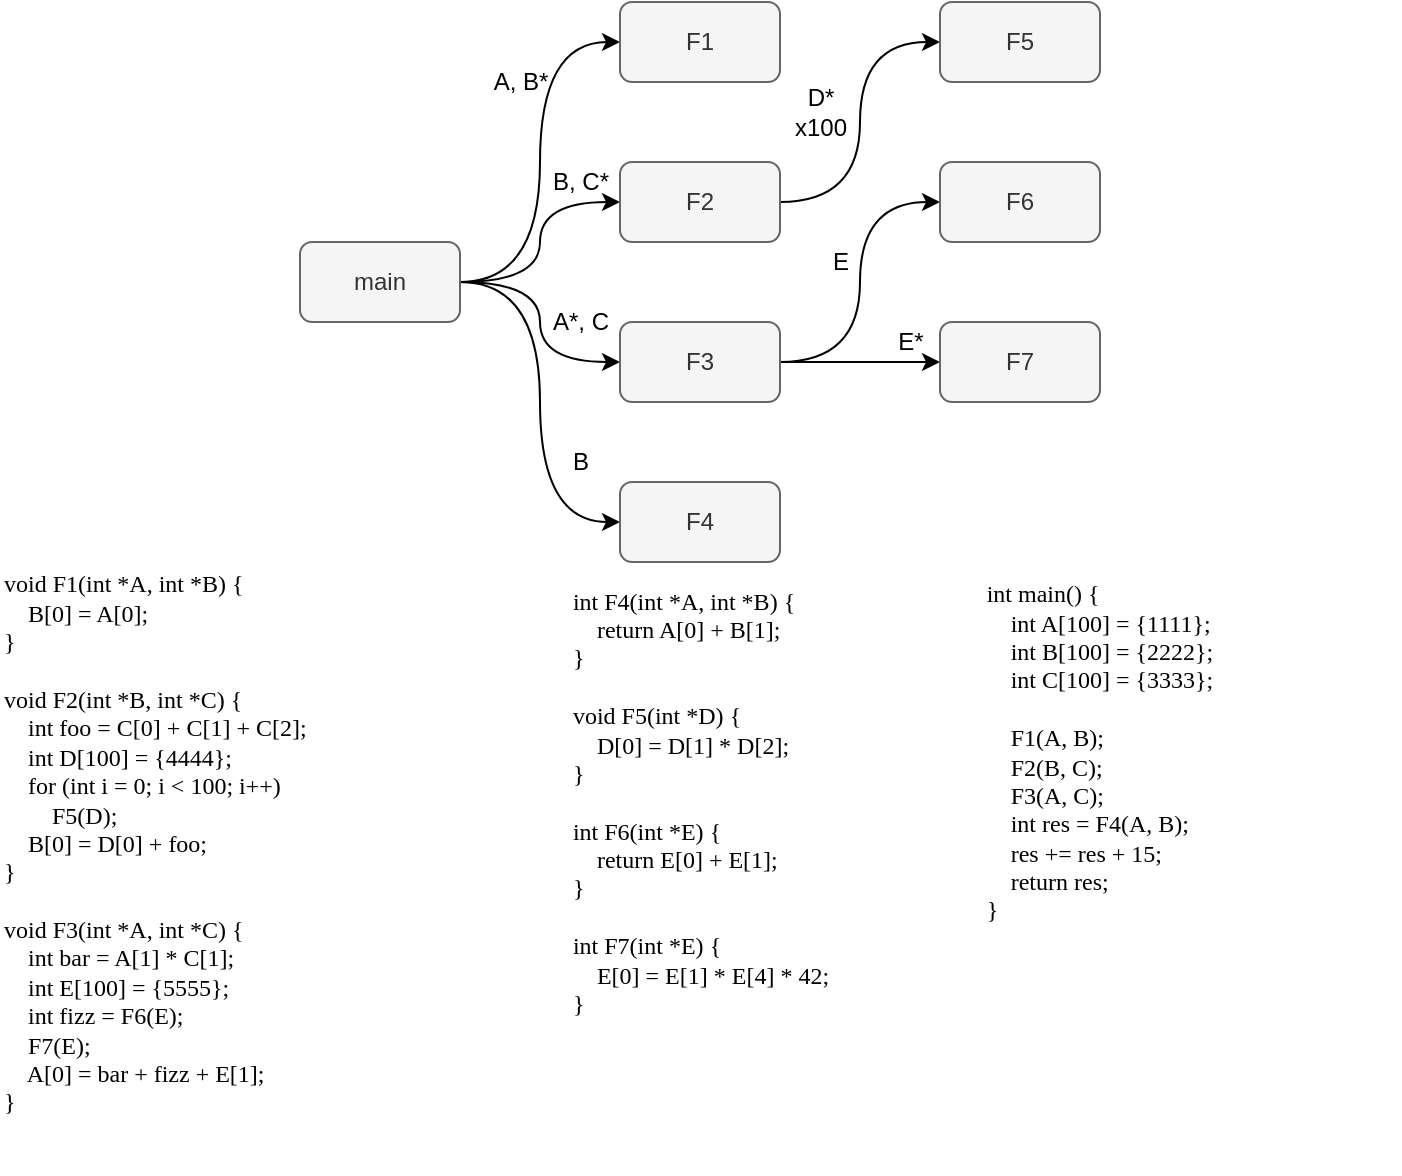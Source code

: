 <mxfile version="19.0.3" type="device" pages="2"><diagram id="uOb1Dn46EFhy-YvjQuvv" name="CallGraph"><mxGraphModel dx="1420" dy="855" grid="1" gridSize="10" guides="1" tooltips="1" connect="1" arrows="1" fold="1" page="1" pageScale="1" pageWidth="827" pageHeight="1169" math="0" shadow="0"><root><mxCell id="0"/><mxCell id="1" parent="0"/><mxCell id="yUHnbxzOHmaxfHTsOS4c-13" style="edgeStyle=orthogonalEdgeStyle;orthogonalLoop=1;jettySize=auto;html=1;exitX=1;exitY=0.5;exitDx=0;exitDy=0;entryX=0;entryY=0.5;entryDx=0;entryDy=0;curved=1;" parent="1" source="yUHnbxzOHmaxfHTsOS4c-1" target="yUHnbxzOHmaxfHTsOS4c-2" edge="1"><mxGeometry relative="1" as="geometry"/></mxCell><mxCell id="yUHnbxzOHmaxfHTsOS4c-14" style="edgeStyle=orthogonalEdgeStyle;curved=1;orthogonalLoop=1;jettySize=auto;html=1;exitX=1;exitY=0.5;exitDx=0;exitDy=0;" parent="1" source="yUHnbxzOHmaxfHTsOS4c-1" target="yUHnbxzOHmaxfHTsOS4c-3" edge="1"><mxGeometry relative="1" as="geometry"/></mxCell><mxCell id="yUHnbxzOHmaxfHTsOS4c-15" style="edgeStyle=orthogonalEdgeStyle;curved=1;orthogonalLoop=1;jettySize=auto;html=1;exitX=1;exitY=0.5;exitDx=0;exitDy=0;entryX=0;entryY=0.5;entryDx=0;entryDy=0;" parent="1" source="yUHnbxzOHmaxfHTsOS4c-1" target="yUHnbxzOHmaxfHTsOS4c-4" edge="1"><mxGeometry relative="1" as="geometry"/></mxCell><mxCell id="yUHnbxzOHmaxfHTsOS4c-16" style="edgeStyle=orthogonalEdgeStyle;curved=1;orthogonalLoop=1;jettySize=auto;html=1;exitX=1;exitY=0.5;exitDx=0;exitDy=0;entryX=0;entryY=0.5;entryDx=0;entryDy=0;" parent="1" source="yUHnbxzOHmaxfHTsOS4c-1" target="yUHnbxzOHmaxfHTsOS4c-5" edge="1"><mxGeometry relative="1" as="geometry"/></mxCell><mxCell id="yUHnbxzOHmaxfHTsOS4c-1" value="main" style="rounded=1;whiteSpace=wrap;html=1;fillColor=#f5f5f5;fontColor=#333333;strokeColor=#666666;" parent="1" vertex="1"><mxGeometry x="150" y="120" width="80" height="40" as="geometry"/></mxCell><mxCell id="yUHnbxzOHmaxfHTsOS4c-2" value="F1" style="rounded=1;whiteSpace=wrap;html=1;fillColor=#f5f5f5;fontColor=#333333;strokeColor=#666666;" parent="1" vertex="1"><mxGeometry x="310" width="80" height="40" as="geometry"/></mxCell><mxCell id="yUHnbxzOHmaxfHTsOS4c-28" style="edgeStyle=orthogonalEdgeStyle;curved=1;orthogonalLoop=1;jettySize=auto;html=1;exitX=1;exitY=0.5;exitDx=0;exitDy=0;entryX=0;entryY=0.5;entryDx=0;entryDy=0;" parent="1" source="yUHnbxzOHmaxfHTsOS4c-3" target="yUHnbxzOHmaxfHTsOS4c-27" edge="1"><mxGeometry relative="1" as="geometry"/></mxCell><mxCell id="yUHnbxzOHmaxfHTsOS4c-3" value="F2" style="rounded=1;whiteSpace=wrap;html=1;fillColor=#f5f5f5;fontColor=#333333;strokeColor=#666666;" parent="1" vertex="1"><mxGeometry x="310" y="80" width="80" height="40" as="geometry"/></mxCell><mxCell id="yUHnbxzOHmaxfHTsOS4c-29" style="edgeStyle=orthogonalEdgeStyle;curved=1;orthogonalLoop=1;jettySize=auto;html=1;exitX=1;exitY=0.5;exitDx=0;exitDy=0;entryX=0;entryY=0.5;entryDx=0;entryDy=0;" parent="1" source="yUHnbxzOHmaxfHTsOS4c-4" target="yUHnbxzOHmaxfHTsOS4c-6" edge="1"><mxGeometry relative="1" as="geometry"/></mxCell><mxCell id="yUHnbxzOHmaxfHTsOS4c-30" style="edgeStyle=orthogonalEdgeStyle;curved=1;orthogonalLoop=1;jettySize=auto;html=1;exitX=1;exitY=0.5;exitDx=0;exitDy=0;entryX=0;entryY=0.5;entryDx=0;entryDy=0;" parent="1" source="yUHnbxzOHmaxfHTsOS4c-4" target="yUHnbxzOHmaxfHTsOS4c-7" edge="1"><mxGeometry relative="1" as="geometry"/></mxCell><mxCell id="yUHnbxzOHmaxfHTsOS4c-4" value="F3" style="rounded=1;whiteSpace=wrap;html=1;fillColor=#f5f5f5;fontColor=#333333;strokeColor=#666666;" parent="1" vertex="1"><mxGeometry x="310" y="160" width="80" height="40" as="geometry"/></mxCell><mxCell id="yUHnbxzOHmaxfHTsOS4c-5" value="F4" style="rounded=1;whiteSpace=wrap;html=1;fillColor=#f5f5f5;fontColor=#333333;strokeColor=#666666;" parent="1" vertex="1"><mxGeometry x="310" y="240" width="80" height="40" as="geometry"/></mxCell><mxCell id="yUHnbxzOHmaxfHTsOS4c-6" value="F6" style="rounded=1;whiteSpace=wrap;html=1;fillColor=#f5f5f5;fontColor=#333333;strokeColor=#666666;" parent="1" vertex="1"><mxGeometry x="470" y="80" width="80" height="40" as="geometry"/></mxCell><mxCell id="yUHnbxzOHmaxfHTsOS4c-7" value="F7" style="rounded=1;whiteSpace=wrap;html=1;fillColor=#f5f5f5;fontColor=#333333;strokeColor=#666666;" parent="1" vertex="1"><mxGeometry x="470" y="160" width="80" height="40" as="geometry"/></mxCell><mxCell id="yUHnbxzOHmaxfHTsOS4c-27" value="F5" style="rounded=1;whiteSpace=wrap;html=1;fillColor=#f5f5f5;fontColor=#333333;strokeColor=#666666;" parent="1" vertex="1"><mxGeometry x="470" width="80" height="40" as="geometry"/></mxCell><mxCell id="yUHnbxzOHmaxfHTsOS4c-33" value="A, B*" style="text;html=1;align=center;verticalAlign=middle;resizable=0;points=[];autosize=1;strokeColor=none;fillColor=none;" parent="1" vertex="1"><mxGeometry x="240" y="30" width="40" height="20" as="geometry"/></mxCell><mxCell id="yUHnbxzOHmaxfHTsOS4c-34" value="B, C*" style="text;html=1;align=center;verticalAlign=middle;resizable=0;points=[];autosize=1;strokeColor=none;fillColor=none;" parent="1" vertex="1"><mxGeometry x="270" y="80" width="40" height="20" as="geometry"/></mxCell><mxCell id="yUHnbxzOHmaxfHTsOS4c-35" value="D*&lt;br&gt;x100" style="text;html=1;align=center;verticalAlign=middle;resizable=0;points=[];autosize=1;strokeColor=none;fillColor=none;" parent="1" vertex="1"><mxGeometry x="390" y="40" width="40" height="30" as="geometry"/></mxCell><mxCell id="yUHnbxzOHmaxfHTsOS4c-36" value="A*, C" style="text;html=1;align=center;verticalAlign=middle;resizable=0;points=[];autosize=1;strokeColor=none;fillColor=none;" parent="1" vertex="1"><mxGeometry x="270" y="150" width="40" height="20" as="geometry"/></mxCell><mxCell id="yUHnbxzOHmaxfHTsOS4c-37" value="E" style="text;html=1;align=center;verticalAlign=middle;resizable=0;points=[];autosize=1;strokeColor=none;fillColor=none;" parent="1" vertex="1"><mxGeometry x="410" y="120" width="20" height="20" as="geometry"/></mxCell><mxCell id="yUHnbxzOHmaxfHTsOS4c-38" value="E*" style="text;html=1;align=center;verticalAlign=middle;resizable=0;points=[];autosize=1;strokeColor=none;fillColor=none;" parent="1" vertex="1"><mxGeometry x="440" y="160" width="30" height="20" as="geometry"/></mxCell><mxCell id="yUHnbxzOHmaxfHTsOS4c-39" value="B" style="text;html=1;align=center;verticalAlign=middle;resizable=0;points=[];autosize=1;strokeColor=none;fillColor=none;" parent="1" vertex="1"><mxGeometry x="280" y="220" width="20" height="20" as="geometry"/></mxCell><mxCell id="L_Vw_yPpaxrtFoWF1IhH-4" value="&lt;div&gt;void F1(int *A, int *B)&amp;nbsp;&lt;span style=&quot;background-color: initial;&quot;&gt;{&lt;/span&gt;&lt;/div&gt;&lt;div&gt;&amp;nbsp; &amp;nbsp; B[0] = A[0];&lt;/div&gt;&lt;div&gt;}&lt;/div&gt;&lt;div&gt;&lt;br&gt;&lt;/div&gt;&lt;div&gt;void F2(int *B, int *C)&amp;nbsp;&lt;span style=&quot;background-color: initial;&quot;&gt;{&lt;/span&gt;&lt;/div&gt;&lt;div&gt;&amp;nbsp; &amp;nbsp; int foo = C[0] + C[1] + C[2];&lt;/div&gt;&lt;div&gt;&amp;nbsp; &amp;nbsp; int D[100] = {4444};&lt;br&gt;&amp;nbsp; &amp;nbsp; for (int i = 0; i &amp;lt; 100; i++)&lt;/div&gt;&lt;div&gt;&amp;nbsp; &amp;nbsp; &amp;nbsp; &amp;nbsp; F5(D);&lt;/div&gt;&lt;div&gt;&amp;nbsp; &amp;nbsp; B[0] = D[0] + foo;&lt;/div&gt;&lt;div&gt;}&lt;/div&gt;&lt;div&gt;&lt;br&gt;&lt;/div&gt;&lt;div&gt;void F3(int *A, int *C)&amp;nbsp;&lt;span style=&quot;background-color: initial;&quot;&gt;{&lt;/span&gt;&lt;/div&gt;&lt;div&gt;&amp;nbsp; &amp;nbsp; int bar = A[1] * C[1];&lt;/div&gt;&lt;div&gt;&amp;nbsp; &amp;nbsp; int E[100] = {5555};&lt;/div&gt;&lt;div&gt;&amp;nbsp; &amp;nbsp; int fizz = F6(E);&lt;/div&gt;&lt;div&gt;&amp;nbsp; &amp;nbsp; F7(E);&lt;/div&gt;&lt;div&gt;&amp;nbsp; &amp;nbsp; A[0] = bar + fizz + E[1];&lt;/div&gt;&lt;div&gt;}&lt;/div&gt;&lt;div&gt;&lt;br&gt;&lt;/div&gt;&lt;div&gt;&lt;br&gt;&lt;/div&gt;" style="text;html=1;align=left;verticalAlign=middle;resizable=0;points=[];autosize=1;strokeColor=none;fillColor=none;fontFamily=Lucida Console;" parent="1" vertex="1"><mxGeometry y="285" width="250" height="300" as="geometry"/></mxCell><mxCell id="L_Vw_yPpaxrtFoWF1IhH-6" value="&lt;div style=&quot;text-align: left;&quot;&gt;int main()&amp;nbsp;&lt;span style=&quot;background-color: initial;&quot;&gt;{&lt;/span&gt;&lt;/div&gt;&lt;div style=&quot;text-align: left;&quot;&gt;&amp;nbsp; &amp;nbsp; int A[100] = {1111};&lt;/div&gt;&lt;div style=&quot;text-align: left;&quot;&gt;&amp;nbsp; &amp;nbsp; int B[100] = {2222};&lt;/div&gt;&lt;div style=&quot;text-align: left;&quot;&gt;&amp;nbsp; &amp;nbsp; int C[100] = {3333};&lt;/div&gt;&lt;div style=&quot;text-align: left;&quot;&gt;&lt;br&gt;&lt;/div&gt;&lt;div style=&quot;text-align: left;&quot;&gt;&amp;nbsp; &amp;nbsp; F1(A, B);&lt;/div&gt;&lt;div style=&quot;text-align: left;&quot;&gt;&amp;nbsp; &amp;nbsp; F2(B, C);&lt;/div&gt;&lt;div style=&quot;text-align: left;&quot;&gt;&amp;nbsp; &amp;nbsp; F3(A, C);&lt;/div&gt;&lt;div style=&quot;text-align: left;&quot;&gt;&amp;nbsp; &amp;nbsp; int res = F4(A, B);&lt;/div&gt;&lt;div style=&quot;text-align: left;&quot;&gt;&amp;nbsp; &amp;nbsp; res += res + 15;&lt;/div&gt;&lt;div style=&quot;text-align: left;&quot;&gt;&amp;nbsp; &amp;nbsp; return res;&lt;/div&gt;&lt;div style=&quot;text-align: left;&quot;&gt;}&lt;/div&gt;" style="text;html=1;strokeColor=none;fillColor=none;align=center;verticalAlign=middle;whiteSpace=wrap;rounded=0;fontFamily=Lucida Console;" parent="1" vertex="1"><mxGeometry x="400" y="290" width="300" height="170" as="geometry"/></mxCell><mxCell id="L_Vw_yPpaxrtFoWF1IhH-7" value="&lt;div style=&quot;text-align: left;&quot;&gt;int F4(int *A, int *B)&amp;nbsp;&lt;span style=&quot;background-color: initial;&quot;&gt;{&lt;/span&gt;&lt;/div&gt;&lt;div style=&quot;text-align: left;&quot;&gt;&amp;nbsp; &amp;nbsp; return A[0] + B[1];&lt;/div&gt;&lt;div style=&quot;text-align: left;&quot;&gt;}&lt;/div&gt;&lt;div style=&quot;text-align: left;&quot;&gt;&lt;br&gt;&lt;/div&gt;&lt;div style=&quot;text-align: left;&quot;&gt;void F5(int *D)&amp;nbsp;&lt;span style=&quot;background-color: initial;&quot;&gt;{&lt;/span&gt;&lt;/div&gt;&lt;div style=&quot;text-align: left;&quot;&gt;&amp;nbsp; &amp;nbsp; D[0] = D[1] * D[2];&lt;/div&gt;&lt;div style=&quot;text-align: left;&quot;&gt;}&lt;/div&gt;&lt;div style=&quot;text-align: left;&quot;&gt;&lt;br&gt;&lt;/div&gt;&lt;div style=&quot;text-align: left;&quot;&gt;int F6(int *E)&amp;nbsp;&lt;span style=&quot;background-color: initial;&quot;&gt;{&lt;/span&gt;&lt;/div&gt;&lt;div style=&quot;text-align: left;&quot;&gt;&amp;nbsp; &amp;nbsp; return E[0] + E[1];&lt;/div&gt;&lt;div style=&quot;text-align: left;&quot;&gt;}&lt;/div&gt;&lt;div style=&quot;text-align: left;&quot;&gt;&lt;br&gt;&lt;/div&gt;&lt;div style=&quot;text-align: left;&quot;&gt;int F7(int *E)&amp;nbsp;&lt;span style=&quot;background-color: initial;&quot;&gt;{&lt;/span&gt;&lt;/div&gt;&lt;div style=&quot;text-align: left;&quot;&gt;&amp;nbsp; &amp;nbsp; E[0] = E[1] * E[4] * 42;&lt;/div&gt;&lt;div style=&quot;text-align: left;&quot;&gt;}&lt;/div&gt;" style="text;html=1;align=center;verticalAlign=middle;resizable=0;points=[];autosize=1;strokeColor=none;fillColor=none;fontFamily=Lucida Console;" parent="1" vertex="1"><mxGeometry x="240" y="290" width="220" height="220" as="geometry"/></mxCell></root></mxGraphModel></diagram><diagram id="0TKySWU1hOoSKmBNbqTk" name="CallToTask"><mxGraphModel dx="1420" dy="855" grid="1" gridSize="10" guides="1" tooltips="1" connect="1" arrows="1" fold="1" page="1" pageScale="1" pageWidth="827" pageHeight="1169" math="0" shadow="0"><root><mxCell id="0"/><mxCell id="1" parent="0"/><mxCell id="pjic34qj4BnbZfcD38BJ-1" style="edgeStyle=orthogonalEdgeStyle;curved=1;orthogonalLoop=1;jettySize=auto;html=1;exitX=1;exitY=0.5;exitDx=0;exitDy=0;entryX=0;entryY=0.5;entryDx=0;entryDy=0;" parent="1" source="pjic34qj4BnbZfcD38BJ-11" target="pjic34qj4BnbZfcD38BJ-12" edge="1"><mxGeometry relative="1" as="geometry"/></mxCell><mxCell id="pjic34qj4BnbZfcD38BJ-2" style="edgeStyle=orthogonalEdgeStyle;curved=1;orthogonalLoop=1;jettySize=auto;html=1;exitX=1;exitY=0.5;exitDx=0;exitDy=0;entryX=0;entryY=0.5;entryDx=0;entryDy=0;" parent="1" source="pjic34qj4BnbZfcD38BJ-11" target="pjic34qj4BnbZfcD38BJ-13" edge="1"><mxGeometry relative="1" as="geometry"/></mxCell><mxCell id="pjic34qj4BnbZfcD38BJ-3" style="edgeStyle=orthogonalEdgeStyle;curved=1;orthogonalLoop=1;jettySize=auto;html=1;exitX=1;exitY=0.5;exitDx=0;exitDy=0;entryX=0;entryY=0.5;entryDx=0;entryDy=0;" parent="1" source="pjic34qj4BnbZfcD38BJ-11" target="pjic34qj4BnbZfcD38BJ-14" edge="1"><mxGeometry relative="1" as="geometry"/></mxCell><mxCell id="pjic34qj4BnbZfcD38BJ-4" style="edgeStyle=orthogonalEdgeStyle;curved=1;orthogonalLoop=1;jettySize=auto;html=1;exitX=1;exitY=0.5;exitDx=0;exitDy=0;entryX=0;entryY=0.5;entryDx=0;entryDy=0;" parent="1" source="pjic34qj4BnbZfcD38BJ-11" target="pjic34qj4BnbZfcD38BJ-16" edge="1"><mxGeometry relative="1" as="geometry"/></mxCell><mxCell id="pjic34qj4BnbZfcD38BJ-5" style="edgeStyle=orthogonalEdgeStyle;curved=1;orthogonalLoop=1;jettySize=auto;html=1;exitX=1;exitY=0.5;exitDx=0;exitDy=0;entryX=0;entryY=0.5;entryDx=0;entryDy=0;" parent="1" source="pjic34qj4BnbZfcD38BJ-11" target="pjic34qj4BnbZfcD38BJ-17" edge="1"><mxGeometry relative="1" as="geometry"/></mxCell><mxCell id="pjic34qj4BnbZfcD38BJ-6" style="edgeStyle=orthogonalEdgeStyle;curved=1;orthogonalLoop=1;jettySize=auto;html=1;exitX=1;exitY=0.5;exitDx=0;exitDy=0;entryX=0;entryY=0.5;entryDx=0;entryDy=0;" parent="1" source="pjic34qj4BnbZfcD38BJ-11" target="pjic34qj4BnbZfcD38BJ-18" edge="1"><mxGeometry relative="1" as="geometry"/></mxCell><mxCell id="pjic34qj4BnbZfcD38BJ-7" style="edgeStyle=orthogonalEdgeStyle;curved=1;orthogonalLoop=1;jettySize=auto;html=1;exitX=1;exitY=0.5;exitDx=0;exitDy=0;entryX=0;entryY=0.5;entryDx=0;entryDy=0;" parent="1" source="pjic34qj4BnbZfcD38BJ-11" target="pjic34qj4BnbZfcD38BJ-20" edge="1"><mxGeometry relative="1" as="geometry"/></mxCell><mxCell id="pjic34qj4BnbZfcD38BJ-8" style="edgeStyle=orthogonalEdgeStyle;curved=1;orthogonalLoop=1;jettySize=auto;html=1;exitX=1;exitY=0.5;exitDx=0;exitDy=0;entryX=0;entryY=0.5;entryDx=0;entryDy=0;" parent="1" source="pjic34qj4BnbZfcD38BJ-11" target="pjic34qj4BnbZfcD38BJ-19" edge="1"><mxGeometry relative="1" as="geometry"/></mxCell><mxCell id="pjic34qj4BnbZfcD38BJ-9" style="edgeStyle=orthogonalEdgeStyle;curved=1;orthogonalLoop=1;jettySize=auto;html=1;exitX=1;exitY=0.5;exitDx=0;exitDy=0;entryX=0;entryY=0.5;entryDx=0;entryDy=0;" parent="1" source="pjic34qj4BnbZfcD38BJ-11" target="pjic34qj4BnbZfcD38BJ-21" edge="1"><mxGeometry relative="1" as="geometry"/></mxCell><mxCell id="pjic34qj4BnbZfcD38BJ-10" style="edgeStyle=orthogonalEdgeStyle;curved=1;orthogonalLoop=1;jettySize=auto;html=1;exitX=1;exitY=0.5;exitDx=0;exitDy=0;entryX=0;entryY=0.5;entryDx=0;entryDy=0;" parent="1" source="pjic34qj4BnbZfcD38BJ-11" target="pjic34qj4BnbZfcD38BJ-15" edge="1"><mxGeometry relative="1" as="geometry"/></mxCell><mxCell id="pjic34qj4BnbZfcD38BJ-11" value="main" style="rounded=1;whiteSpace=wrap;html=1;fillColor=#f5f5f5;strokeColor=#666666;fontColor=#333333;" parent="1" vertex="1"><mxGeometry y="200" width="80" height="40" as="geometry"/></mxCell><mxCell id="pjic34qj4BnbZfcD38BJ-12" value="F1" style="rounded=1;whiteSpace=wrap;html=1;" parent="1" vertex="1"><mxGeometry x="240" width="80" height="40" as="geometry"/></mxCell><mxCell id="pjic34qj4BnbZfcD38BJ-13" value="F2_A" style="rounded=1;whiteSpace=wrap;html=1;" parent="1" vertex="1"><mxGeometry x="240" y="50" width="80" height="40" as="geometry"/></mxCell><mxCell id="pjic34qj4BnbZfcD38BJ-14" value="F5" style="rounded=1;whiteSpace=wrap;html=1;" parent="1" vertex="1"><mxGeometry x="240" y="100" width="80" height="40" as="geometry"/></mxCell><mxCell id="pjic34qj4BnbZfcD38BJ-15" value="F4" style="rounded=1;whiteSpace=wrap;html=1;fillColor=#f5f5f5;fontColor=#333333;strokeColor=#666666;" parent="1" vertex="1"><mxGeometry x="240" y="450" width="80" height="40" as="geometry"/></mxCell><mxCell id="pjic34qj4BnbZfcD38BJ-16" value="F2_B" style="rounded=1;whiteSpace=wrap;html=1;" parent="1" vertex="1"><mxGeometry x="240" y="150" width="80" height="40" as="geometry"/></mxCell><mxCell id="pjic34qj4BnbZfcD38BJ-17" value="F3_A" style="rounded=1;whiteSpace=wrap;html=1;" parent="1" vertex="1"><mxGeometry x="240" y="200" width="80" height="40" as="geometry"/></mxCell><mxCell id="pjic34qj4BnbZfcD38BJ-18" value="F6" style="rounded=1;whiteSpace=wrap;html=1;" parent="1" vertex="1"><mxGeometry x="240" y="250" width="80" height="40" as="geometry"/></mxCell><mxCell id="pjic34qj4BnbZfcD38BJ-19" value="F7" style="rounded=1;whiteSpace=wrap;html=1;fillColor=#f5f5f5;fontColor=#333333;strokeColor=#666666;" parent="1" vertex="1"><mxGeometry x="240" y="350" width="80" height="40" as="geometry"/></mxCell><mxCell id="pjic34qj4BnbZfcD38BJ-20" value="F3_B" style="rounded=1;whiteSpace=wrap;html=1;" parent="1" vertex="1"><mxGeometry x="240" y="300" width="80" height="40" as="geometry"/></mxCell><mxCell id="pjic34qj4BnbZfcD38BJ-21" value="F3_C" style="rounded=1;whiteSpace=wrap;html=1;fillColor=#f5f5f5;fontColor=#333333;strokeColor=#666666;" parent="1" vertex="1"><mxGeometry x="240" y="400" width="80" height="40" as="geometry"/></mxCell><mxCell id="pjic34qj4BnbZfcD38BJ-22" value="A, B*" style="text;html=1;align=center;verticalAlign=middle;resizable=0;points=[];autosize=1;strokeColor=none;fillColor=none;" parent="1" vertex="1"><mxGeometry x="180" width="40" height="20" as="geometry"/></mxCell><mxCell id="pjic34qj4BnbZfcD38BJ-23" value="foo*, C, D*" style="text;html=1;align=center;verticalAlign=middle;resizable=0;points=[];autosize=1;strokeColor=none;fillColor=none;" parent="1" vertex="1"><mxGeometry x="175" y="50" width="70" height="20" as="geometry"/></mxCell><mxCell id="pjic34qj4BnbZfcD38BJ-24" value="D*&lt;br&gt;x100" style="text;html=1;align=center;verticalAlign=middle;resizable=0;points=[];autosize=1;strokeColor=none;fillColor=none;" parent="1" vertex="1"><mxGeometry x="195" y="90" width="40" height="30" as="geometry"/></mxCell><mxCell id="pjic34qj4BnbZfcD38BJ-25" value="B, D, foo" style="text;html=1;align=center;verticalAlign=middle;resizable=0;points=[];autosize=1;strokeColor=none;fillColor=none;" parent="1" vertex="1"><mxGeometry x="180" y="150" width="60" height="20" as="geometry"/></mxCell><mxCell id="pjic34qj4BnbZfcD38BJ-26" value="A, C, E*" style="text;html=1;align=center;verticalAlign=middle;resizable=0;points=[];autosize=1;strokeColor=none;fillColor=none;" parent="1" vertex="1"><mxGeometry x="180" y="200" width="60" height="20" as="geometry"/></mxCell><mxCell id="pjic34qj4BnbZfcD38BJ-27" value="fizz*, E*" style="text;html=1;align=center;verticalAlign=middle;resizable=0;points=[];autosize=1;strokeColor=none;fillColor=none;" parent="1" vertex="1"><mxGeometry x="185" y="250" width="60" height="20" as="geometry"/></mxCell><mxCell id="pjic34qj4BnbZfcD38BJ-28" value="E*" style="text;html=1;align=center;verticalAlign=middle;resizable=0;points=[];autosize=1;strokeColor=none;fillColor=none;" parent="1" vertex="1"><mxGeometry x="210" y="350" width="30" height="20" as="geometry"/></mxCell><mxCell id="pjic34qj4BnbZfcD38BJ-29" value="A*, bar, &lt;br&gt;fizz, E" style="text;html=1;align=center;verticalAlign=middle;resizable=0;points=[];autosize=1;strokeColor=none;fillColor=none;" parent="1" vertex="1"><mxGeometry x="190" y="385" width="50" height="30" as="geometry"/></mxCell><mxCell id="pjic34qj4BnbZfcD38BJ-30" value="A, B" style="text;html=1;align=center;verticalAlign=middle;resizable=0;points=[];autosize=1;strokeColor=none;fillColor=none;" parent="1" vertex="1"><mxGeometry x="200" y="450" width="40" height="20" as="geometry"/></mxCell><mxCell id="pjic34qj4BnbZfcD38BJ-31" style="edgeStyle=orthogonalEdgeStyle;curved=1;orthogonalLoop=1;jettySize=auto;html=1;exitX=0.5;exitY=1;exitDx=0;exitDy=0;entryX=0.5;entryY=0;entryDx=0;entryDy=0;" parent="1" source="pjic34qj4BnbZfcD38BJ-35" target="pjic34qj4BnbZfcD38BJ-37" edge="1"><mxGeometry relative="1" as="geometry"/></mxCell><mxCell id="pjic34qj4BnbZfcD38BJ-32" style="edgeStyle=orthogonalEdgeStyle;curved=1;orthogonalLoop=1;jettySize=auto;html=1;exitX=0.5;exitY=1;exitDx=0;exitDy=0;" parent="1" source="pjic34qj4BnbZfcD38BJ-35" target="pjic34qj4BnbZfcD38BJ-41" edge="1"><mxGeometry relative="1" as="geometry"/></mxCell><mxCell id="pjic34qj4BnbZfcD38BJ-33" style="edgeStyle=orthogonalEdgeStyle;curved=1;orthogonalLoop=1;jettySize=auto;html=1;exitX=0.5;exitY=1;exitDx=0;exitDy=0;" parent="1" source="pjic34qj4BnbZfcD38BJ-35" target="pjic34qj4BnbZfcD38BJ-52" edge="1"><mxGeometry relative="1" as="geometry"/></mxCell><mxCell id="pjic34qj4BnbZfcD38BJ-34" style="edgeStyle=orthogonalEdgeStyle;curved=1;orthogonalLoop=1;jettySize=auto;html=1;exitX=0.5;exitY=1;exitDx=0;exitDy=0;entryX=0.5;entryY=0;entryDx=0;entryDy=0;" parent="1" source="pjic34qj4BnbZfcD38BJ-35" target="pjic34qj4BnbZfcD38BJ-63" edge="1"><mxGeometry relative="1" as="geometry"><Array as="points"><mxPoint x="520" y="60"/><mxPoint x="730" y="60"/><mxPoint x="730" y="120"/><mxPoint x="720" y="120"/></Array></mxGeometry></mxCell><mxCell id="pjic34qj4BnbZfcD38BJ-35" value="main_begin" style="rounded=0;whiteSpace=wrap;html=1;" parent="1" vertex="1"><mxGeometry x="480" width="80" height="40" as="geometry"/></mxCell><mxCell id="pjic34qj4BnbZfcD38BJ-36" style="edgeStyle=orthogonalEdgeStyle;curved=1;orthogonalLoop=1;jettySize=auto;html=1;exitX=0.5;exitY=1;exitDx=0;exitDy=0;entryX=0.5;entryY=0;entryDx=0;entryDy=0;" parent="1" source="pjic34qj4BnbZfcD38BJ-37" target="pjic34qj4BnbZfcD38BJ-47" edge="1"><mxGeometry relative="1" as="geometry"><Array as="points"><mxPoint x="400" y="200"/><mxPoint x="440" y="200"/></Array></mxGeometry></mxCell><mxCell id="pjic34qj4BnbZfcD38BJ-37" value="F1" style="rounded=0;whiteSpace=wrap;html=1;" parent="1" vertex="1"><mxGeometry x="360" y="80" width="80" height="40" as="geometry"/></mxCell><mxCell id="pjic34qj4BnbZfcD38BJ-38" value="A, B" style="text;html=1;align=center;verticalAlign=middle;resizable=0;points=[];autosize=1;strokeColor=none;fillColor=none;" parent="1" vertex="1"><mxGeometry x="410" y="40" width="40" height="20" as="geometry"/></mxCell><mxCell id="pjic34qj4BnbZfcD38BJ-39" style="edgeStyle=orthogonalEdgeStyle;curved=1;orthogonalLoop=1;jettySize=auto;html=1;exitX=0.5;exitY=1;exitDx=0;exitDy=0;entryX=0.5;entryY=0;entryDx=0;entryDy=0;" parent="1" source="pjic34qj4BnbZfcD38BJ-41" target="pjic34qj4BnbZfcD38BJ-44" edge="1"><mxGeometry relative="1" as="geometry"/></mxCell><mxCell id="pjic34qj4BnbZfcD38BJ-40" style="edgeStyle=orthogonalEdgeStyle;curved=1;orthogonalLoop=1;jettySize=auto;html=1;exitX=0.5;exitY=1;exitDx=0;exitDy=0;entryX=0.5;entryY=0;entryDx=0;entryDy=0;" parent="1" source="pjic34qj4BnbZfcD38BJ-41" target="pjic34qj4BnbZfcD38BJ-47" edge="1"><mxGeometry relative="1" as="geometry"><Array as="points"><mxPoint x="520" y="150"/><mxPoint x="440" y="150"/></Array></mxGeometry></mxCell><mxCell id="pjic34qj4BnbZfcD38BJ-41" value="F2_A" style="rounded=0;whiteSpace=wrap;html=1;" parent="1" vertex="1"><mxGeometry x="480" y="80" width="80" height="40" as="geometry"/></mxCell><mxCell id="pjic34qj4BnbZfcD38BJ-42" value="C" style="text;html=1;align=center;verticalAlign=middle;resizable=0;points=[];autosize=1;strokeColor=none;fillColor=none;" parent="1" vertex="1"><mxGeometry x="525" y="60" width="20" height="20" as="geometry"/></mxCell><mxCell id="pjic34qj4BnbZfcD38BJ-43" style="edgeStyle=orthogonalEdgeStyle;curved=1;orthogonalLoop=1;jettySize=auto;html=1;exitX=0.5;exitY=1;exitDx=0;exitDy=0;entryX=0.5;entryY=0;entryDx=0;entryDy=0;" parent="1" source="pjic34qj4BnbZfcD38BJ-44" target="pjic34qj4BnbZfcD38BJ-47" edge="1"><mxGeometry relative="1" as="geometry"/></mxCell><mxCell id="pjic34qj4BnbZfcD38BJ-44" value="F5" style="rounded=0;whiteSpace=wrap;html=1;" parent="1" vertex="1"><mxGeometry x="480" y="160" width="80" height="40" as="geometry"/></mxCell><mxCell id="pjic34qj4BnbZfcD38BJ-45" value="D" style="text;html=1;align=center;verticalAlign=middle;resizable=0;points=[];autosize=1;strokeColor=none;fillColor=none;" parent="1" vertex="1"><mxGeometry x="525" y="130" width="20" height="20" as="geometry"/></mxCell><mxCell id="pjic34qj4BnbZfcD38BJ-46" style="edgeStyle=orthogonalEdgeStyle;curved=1;orthogonalLoop=1;jettySize=auto;html=1;exitX=0.5;exitY=1;exitDx=0;exitDy=0;entryX=0.5;entryY=0;entryDx=0;entryDy=0;" parent="1" source="pjic34qj4BnbZfcD38BJ-47" target="pjic34qj4BnbZfcD38BJ-69" edge="1"><mxGeometry relative="1" as="geometry"/></mxCell><mxCell id="pjic34qj4BnbZfcD38BJ-47" value="F2_B" style="rounded=0;whiteSpace=wrap;html=1;fillColor=#dae8fc;strokeColor=#6c8ebf;" parent="1" vertex="1"><mxGeometry x="400" y="240" width="80" height="40" as="geometry"/></mxCell><mxCell id="pjic34qj4BnbZfcD38BJ-48" value="B" style="text;html=1;align=center;verticalAlign=middle;resizable=0;points=[];autosize=1;strokeColor=none;fillColor=none;" parent="1" vertex="1"><mxGeometry x="405" y="145" width="20" height="20" as="geometry"/></mxCell><mxCell id="pjic34qj4BnbZfcD38BJ-49" value="D" style="text;html=1;align=center;verticalAlign=middle;resizable=0;points=[];autosize=1;strokeColor=none;fillColor=none;" parent="1" vertex="1"><mxGeometry x="525" y="210" width="20" height="20" as="geometry"/></mxCell><mxCell id="pjic34qj4BnbZfcD38BJ-50" style="edgeStyle=orthogonalEdgeStyle;curved=1;orthogonalLoop=1;jettySize=auto;html=1;exitX=0.5;exitY=1;exitDx=0;exitDy=0;entryX=0.5;entryY=0;entryDx=0;entryDy=0;" parent="1" source="pjic34qj4BnbZfcD38BJ-52" target="pjic34qj4BnbZfcD38BJ-57" edge="1"><mxGeometry relative="1" as="geometry"/></mxCell><mxCell id="pjic34qj4BnbZfcD38BJ-51" style="edgeStyle=orthogonalEdgeStyle;curved=1;orthogonalLoop=1;jettySize=auto;html=1;exitX=0.5;exitY=1;exitDx=0;exitDy=0;entryX=0.5;entryY=0;entryDx=0;entryDy=0;" parent="1" source="pjic34qj4BnbZfcD38BJ-52" target="pjic34qj4BnbZfcD38BJ-63" edge="1"><mxGeometry relative="1" as="geometry"><Array as="points"><mxPoint x="641" y="130"/><mxPoint x="720" y="130"/></Array></mxGeometry></mxCell><mxCell id="pjic34qj4BnbZfcD38BJ-52" value="F3_A" style="rounded=0;whiteSpace=wrap;html=1;fillColor=#dae8fc;strokeColor=#6c8ebf;" parent="1" vertex="1"><mxGeometry x="601" y="80" width="80" height="40" as="geometry"/></mxCell><mxCell id="pjic34qj4BnbZfcD38BJ-53" value="A, C" style="text;html=1;align=center;verticalAlign=middle;resizable=0;points=[];autosize=1;strokeColor=none;fillColor=none;" parent="1" vertex="1"><mxGeometry x="570" y="40" width="40" height="20" as="geometry"/></mxCell><mxCell id="pjic34qj4BnbZfcD38BJ-54" value="foo" style="text;html=1;align=center;verticalAlign=middle;resizable=0;points=[];autosize=1;strokeColor=none;fillColor=none;" parent="1" vertex="1"><mxGeometry x="450" y="130" width="30" height="20" as="geometry"/></mxCell><mxCell id="pjic34qj4BnbZfcD38BJ-55" style="edgeStyle=orthogonalEdgeStyle;curved=1;orthogonalLoop=1;jettySize=auto;html=1;exitX=0.5;exitY=1;exitDx=0;exitDy=0;entryX=0.5;entryY=0;entryDx=0;entryDy=0;" parent="1" source="pjic34qj4BnbZfcD38BJ-57" target="pjic34qj4BnbZfcD38BJ-60" edge="1"><mxGeometry relative="1" as="geometry"/></mxCell><mxCell id="pjic34qj4BnbZfcD38BJ-56" style="edgeStyle=orthogonalEdgeStyle;curved=1;orthogonalLoop=1;jettySize=auto;html=1;exitX=0.5;exitY=1;exitDx=0;exitDy=0;entryX=0.5;entryY=0;entryDx=0;entryDy=0;" parent="1" source="pjic34qj4BnbZfcD38BJ-57" target="pjic34qj4BnbZfcD38BJ-63" edge="1"><mxGeometry relative="1" as="geometry"><Array as="points"><mxPoint x="641" y="230"/><mxPoint x="720" y="230"/></Array></mxGeometry></mxCell><mxCell id="pjic34qj4BnbZfcD38BJ-57" value="F6" style="rounded=0;whiteSpace=wrap;html=1;" parent="1" vertex="1"><mxGeometry x="601" y="160" width="80" height="40" as="geometry"/></mxCell><mxCell id="pjic34qj4BnbZfcD38BJ-58" value="E" style="text;html=1;align=center;verticalAlign=middle;resizable=0;points=[];autosize=1;strokeColor=none;fillColor=none;" parent="1" vertex="1"><mxGeometry x="640" y="130" width="20" height="20" as="geometry"/></mxCell><mxCell id="pjic34qj4BnbZfcD38BJ-59" style="edgeStyle=orthogonalEdgeStyle;curved=1;orthogonalLoop=1;jettySize=auto;html=1;exitX=0.5;exitY=1;exitDx=0;exitDy=0;entryX=0.5;entryY=0;entryDx=0;entryDy=0;" parent="1" source="pjic34qj4BnbZfcD38BJ-60" target="pjic34qj4BnbZfcD38BJ-63" edge="1"><mxGeometry relative="1" as="geometry"/></mxCell><mxCell id="pjic34qj4BnbZfcD38BJ-60" value="F7" style="rounded=0;whiteSpace=wrap;html=1;fillColor=#dae8fc;strokeColor=#6c8ebf;" parent="1" vertex="1"><mxGeometry x="601" y="240" width="80" height="40" as="geometry"/></mxCell><mxCell id="pjic34qj4BnbZfcD38BJ-61" value="E" style="text;html=1;align=center;verticalAlign=middle;resizable=0;points=[];autosize=1;strokeColor=none;fillColor=none;" parent="1" vertex="1"><mxGeometry x="620" y="210" width="20" height="20" as="geometry"/></mxCell><mxCell id="pjic34qj4BnbZfcD38BJ-62" style="edgeStyle=orthogonalEdgeStyle;curved=1;orthogonalLoop=1;jettySize=auto;html=1;exitX=0.5;exitY=1;exitDx=0;exitDy=0;entryX=0.5;entryY=0;entryDx=0;entryDy=0;" parent="1" source="pjic34qj4BnbZfcD38BJ-63" target="pjic34qj4BnbZfcD38BJ-69" edge="1"><mxGeometry relative="1" as="geometry"/></mxCell><mxCell id="pjic34qj4BnbZfcD38BJ-63" value="F3_C" style="rounded=0;whiteSpace=wrap;html=1;fillColor=#dae8fc;strokeColor=#6c8ebf;" parent="1" vertex="1"><mxGeometry x="680" y="320" width="80" height="40" as="geometry"/></mxCell><mxCell id="pjic34qj4BnbZfcD38BJ-64" value="E" style="text;html=1;align=center;verticalAlign=middle;resizable=0;points=[];autosize=1;strokeColor=none;fillColor=none;" parent="1" vertex="1"><mxGeometry x="660" y="300" width="20" height="20" as="geometry"/></mxCell><mxCell id="pjic34qj4BnbZfcD38BJ-65" value="A" style="text;html=1;align=center;verticalAlign=middle;resizable=0;points=[];autosize=1;strokeColor=none;fillColor=none;" parent="1" vertex="1"><mxGeometry x="710" y="80" width="20" height="20" as="geometry"/></mxCell><mxCell id="pjic34qj4BnbZfcD38BJ-66" value="fizz" style="text;html=1;align=center;verticalAlign=middle;resizable=0;points=[];autosize=1;strokeColor=none;fillColor=none;" parent="1" vertex="1"><mxGeometry x="670" y="210" width="30" height="20" as="geometry"/></mxCell><mxCell id="pjic34qj4BnbZfcD38BJ-67" value="bar" style="text;html=1;align=center;verticalAlign=middle;resizable=0;points=[];autosize=1;strokeColor=none;fillColor=none;" parent="1" vertex="1"><mxGeometry x="690" y="120" width="30" height="20" as="geometry"/></mxCell><mxCell id="pjic34qj4BnbZfcD38BJ-68" style="edgeStyle=orthogonalEdgeStyle;curved=1;orthogonalLoop=1;jettySize=auto;html=1;exitX=0.5;exitY=1;exitDx=0;exitDy=0;entryX=0.5;entryY=0;entryDx=0;entryDy=0;" parent="1" source="pjic34qj4BnbZfcD38BJ-69" target="pjic34qj4BnbZfcD38BJ-72" edge="1"><mxGeometry relative="1" as="geometry"/></mxCell><mxCell id="pjic34qj4BnbZfcD38BJ-69" value="F4" style="rounded=0;whiteSpace=wrap;html=1;fillColor=#dae8fc;strokeColor=#6c8ebf;" parent="1" vertex="1"><mxGeometry x="545" y="380" width="80" height="40" as="geometry"/></mxCell><mxCell id="pjic34qj4BnbZfcD38BJ-70" value="A" style="text;html=1;align=center;verticalAlign=middle;resizable=0;points=[];autosize=1;strokeColor=none;fillColor=none;" parent="1" vertex="1"><mxGeometry x="661" y="355" width="20" height="20" as="geometry"/></mxCell><mxCell id="pjic34qj4BnbZfcD38BJ-71" value="B" style="text;html=1;align=center;verticalAlign=middle;resizable=0;points=[];autosize=1;strokeColor=none;fillColor=none;" parent="1" vertex="1"><mxGeometry x="560" y="325" width="20" height="20" as="geometry"/></mxCell><mxCell id="pjic34qj4BnbZfcD38BJ-72" value="main_end" style="rounded=0;whiteSpace=wrap;html=1;fillColor=#dae8fc;strokeColor=#6c8ebf;" parent="1" vertex="1"><mxGeometry x="545" y="455" width="80" height="40" as="geometry"/></mxCell><mxCell id="pjic34qj4BnbZfcD38BJ-73" value="res" style="text;html=1;align=center;verticalAlign=middle;resizable=0;points=[];autosize=1;strokeColor=none;fillColor=none;" parent="1" vertex="1"><mxGeometry x="580" y="425" width="30" height="20" as="geometry"/></mxCell><mxCell id="pjic34qj4BnbZfcD38BJ-74" value="(a)" style="text;html=1;strokeColor=none;fillColor=none;align=center;verticalAlign=middle;whiteSpace=wrap;rounded=0;fontStyle=1;fontSize=14;" parent="1" vertex="1"><mxGeometry x="130" y="500" width="60" height="30" as="geometry"/></mxCell><mxCell id="pjic34qj4BnbZfcD38BJ-75" style="edgeStyle=orthogonalEdgeStyle;curved=1;orthogonalLoop=1;jettySize=auto;html=1;exitX=0.5;exitY=1;exitDx=0;exitDy=0;" parent="1" source="pjic34qj4BnbZfcD38BJ-74" target="pjic34qj4BnbZfcD38BJ-74" edge="1"><mxGeometry relative="1" as="geometry"/></mxCell><mxCell id="pjic34qj4BnbZfcD38BJ-76" value="(b)" style="text;html=1;strokeColor=none;fillColor=none;align=center;verticalAlign=middle;whiteSpace=wrap;rounded=0;fontStyle=1;fontSize=14;" parent="1" vertex="1"><mxGeometry x="525" y="500" width="60" height="30" as="geometry"/></mxCell><mxCell id="pjic34qj4BnbZfcD38BJ-77" value="F1" style="rounded=1;whiteSpace=wrap;html=1;fillColor=#f5f5f5;fontColor=#333333;strokeColor=#666666;" parent="1" vertex="1"><mxGeometry x="240" width="80" height="40" as="geometry"/></mxCell><mxCell id="pjic34qj4BnbZfcD38BJ-78" value="F2_A" style="rounded=1;whiteSpace=wrap;html=1;fillColor=#f5f5f5;fontColor=#333333;strokeColor=#666666;" parent="1" vertex="1"><mxGeometry x="240" y="50" width="80" height="40" as="geometry"/></mxCell><mxCell id="pjic34qj4BnbZfcD38BJ-79" value="F5" style="rounded=1;whiteSpace=wrap;html=1;fillColor=#f5f5f5;fontColor=#333333;strokeColor=#666666;" parent="1" vertex="1"><mxGeometry x="240" y="100" width="80" height="40" as="geometry"/></mxCell><mxCell id="pjic34qj4BnbZfcD38BJ-80" value="F2_B" style="rounded=1;whiteSpace=wrap;html=1;fillColor=#f5f5f5;fontColor=#333333;strokeColor=#666666;" parent="1" vertex="1"><mxGeometry x="240" y="150" width="80" height="40" as="geometry"/></mxCell><mxCell id="pjic34qj4BnbZfcD38BJ-81" value="F3_A" style="rounded=1;whiteSpace=wrap;html=1;fillColor=#f5f5f5;fontColor=#333333;strokeColor=#666666;" parent="1" vertex="1"><mxGeometry x="240" y="200" width="80" height="40" as="geometry"/></mxCell><mxCell id="pjic34qj4BnbZfcD38BJ-82" value="F6" style="rounded=1;whiteSpace=wrap;html=1;fillColor=#f5f5f5;fontColor=#333333;strokeColor=#666666;" parent="1" vertex="1"><mxGeometry x="240" y="250" width="80" height="40" as="geometry"/></mxCell><mxCell id="pjic34qj4BnbZfcD38BJ-83" value="F3_B" style="rounded=1;whiteSpace=wrap;html=1;fillColor=#f5f5f5;fontColor=#333333;strokeColor=#666666;" parent="1" vertex="1"><mxGeometry x="240" y="300" width="80" height="40" as="geometry"/></mxCell><mxCell id="pjic34qj4BnbZfcD38BJ-84" value="main_begin" style="rounded=0;whiteSpace=wrap;html=1;" parent="1" vertex="1"><mxGeometry x="480" width="80" height="40" as="geometry"/></mxCell><mxCell id="pjic34qj4BnbZfcD38BJ-85" value="F1" style="rounded=0;whiteSpace=wrap;html=1;" parent="1" vertex="1"><mxGeometry x="360" y="80" width="80" height="40" as="geometry"/></mxCell><mxCell id="pjic34qj4BnbZfcD38BJ-86" value="F2_A" style="rounded=0;whiteSpace=wrap;html=1;" parent="1" vertex="1"><mxGeometry x="480" y="80" width="80" height="40" as="geometry"/></mxCell><mxCell id="pjic34qj4BnbZfcD38BJ-87" value="main_begin" style="rounded=0;whiteSpace=wrap;html=1;fillColor=#dae8fc;strokeColor=#6c8ebf;" parent="1" vertex="1"><mxGeometry x="480" width="80" height="40" as="geometry"/></mxCell><mxCell id="pjic34qj4BnbZfcD38BJ-88" value="F1" style="rounded=0;whiteSpace=wrap;html=1;fillColor=#dae8fc;strokeColor=#6c8ebf;" parent="1" vertex="1"><mxGeometry x="360" y="80" width="80" height="40" as="geometry"/></mxCell><mxCell id="pjic34qj4BnbZfcD38BJ-89" value="F2_A" style="rounded=0;whiteSpace=wrap;html=1;fillColor=#dae8fc;strokeColor=#6c8ebf;" parent="1" vertex="1"><mxGeometry x="480" y="80" width="80" height="40" as="geometry"/></mxCell><mxCell id="pjic34qj4BnbZfcD38BJ-90" value="F6" style="rounded=0;whiteSpace=wrap;html=1;fillColor=#dae8fc;strokeColor=#6c8ebf;" parent="1" vertex="1"><mxGeometry x="601" y="160" width="80" height="40" as="geometry"/></mxCell><mxCell id="pjic34qj4BnbZfcD38BJ-91" value="F5" style="rounded=0;whiteSpace=wrap;html=1;fillColor=#dae8fc;strokeColor=#6c8ebf;" parent="1" vertex="1"><mxGeometry x="480" y="160" width="80" height="40" as="geometry"/></mxCell><mxCell id="NjO6APCn5HmIUfpFBBIq-1" value="x100" style="text;html=1;align=center;verticalAlign=middle;resizable=0;points=[];autosize=1;strokeColor=none;fillColor=none;" vertex="1" parent="1"><mxGeometry x="525" y="160" width="40" height="20" as="geometry"/></mxCell></root></mxGraphModel></diagram></mxfile>